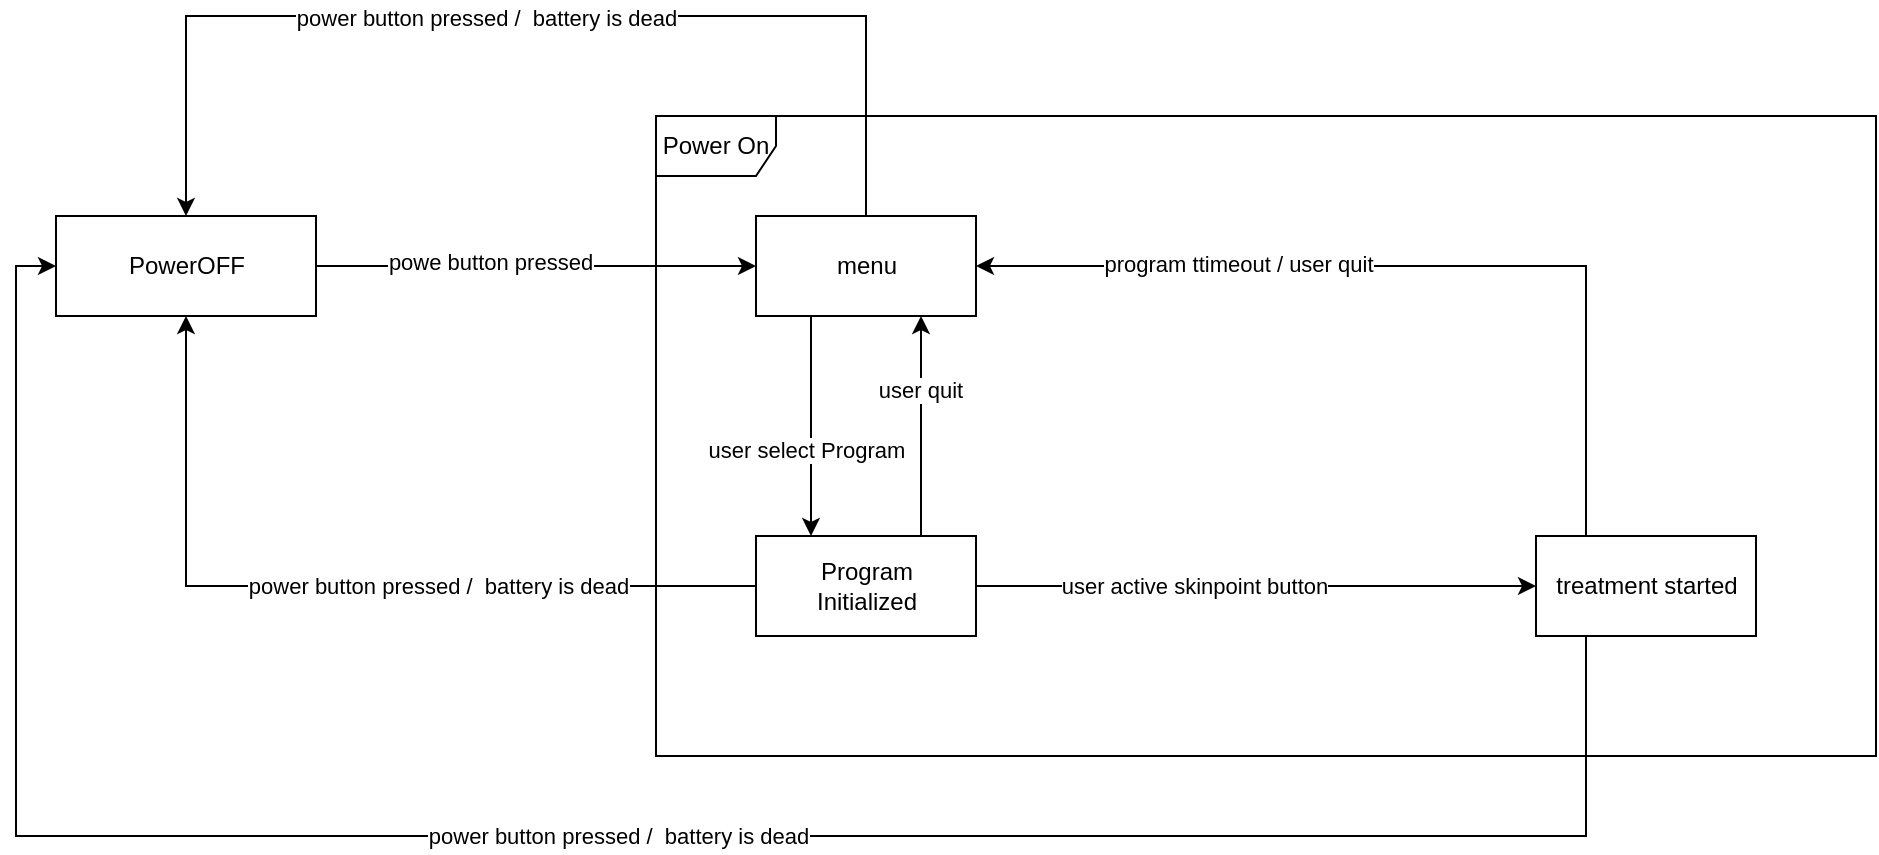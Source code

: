 <mxfile version="14.4.3" type="github"><diagram id="_076c9fMJVTei92Ytuho" name="Page-1"><mxGraphModel dx="2272" dy="762" grid="1" gridSize="10" guides="1" tooltips="1" connect="1" arrows="1" fold="1" page="1" pageScale="1" pageWidth="850" pageHeight="1100" math="0" shadow="0"><root><mxCell id="0"/><mxCell id="1" parent="0"/><mxCell id="VeWhwkaKPU7mNa02MyYt-22" style="edgeStyle=orthogonalEdgeStyle;rounded=0;orthogonalLoop=1;jettySize=auto;html=1;exitX=1;exitY=0.5;exitDx=0;exitDy=0;entryX=0;entryY=0.5;entryDx=0;entryDy=0;fontFamily=Helvetica;" edge="1" parent="1" source="VeWhwkaKPU7mNa02MyYt-1" target="VeWhwkaKPU7mNa02MyYt-4"><mxGeometry relative="1" as="geometry"/></mxCell><mxCell id="VeWhwkaKPU7mNa02MyYt-23" value="powe button pressed" style="edgeLabel;html=1;align=center;verticalAlign=middle;resizable=0;points=[];fontFamily=Helvetica;" vertex="1" connectable="0" parent="VeWhwkaKPU7mNa02MyYt-22"><mxGeometry x="-0.213" y="2" relative="1" as="geometry"><mxPoint as="offset"/></mxGeometry></mxCell><mxCell id="VeWhwkaKPU7mNa02MyYt-1" value="PowerOFF" style="html=1;" vertex="1" parent="1"><mxGeometry x="-50" y="190" width="130" height="50" as="geometry"/></mxCell><mxCell id="VeWhwkaKPU7mNa02MyYt-9" style="edgeStyle=orthogonalEdgeStyle;rounded=0;orthogonalLoop=1;jettySize=auto;html=1;fontFamily=Helvetica;exitX=0.25;exitY=1;exitDx=0;exitDy=0;entryX=0.25;entryY=0;entryDx=0;entryDy=0;" edge="1" parent="1" source="VeWhwkaKPU7mNa02MyYt-4" target="VeWhwkaKPU7mNa02MyYt-5"><mxGeometry relative="1" as="geometry"/></mxCell><mxCell id="VeWhwkaKPU7mNa02MyYt-16" value="user select Program" style="edgeLabel;html=1;align=center;verticalAlign=middle;resizable=0;points=[];fontFamily=Helvetica;" vertex="1" connectable="0" parent="VeWhwkaKPU7mNa02MyYt-9"><mxGeometry x="0.22" y="-3" relative="1" as="geometry"><mxPoint as="offset"/></mxGeometry></mxCell><mxCell id="VeWhwkaKPU7mNa02MyYt-24" style="edgeStyle=orthogonalEdgeStyle;rounded=0;orthogonalLoop=1;jettySize=auto;html=1;entryX=0.5;entryY=0;entryDx=0;entryDy=0;fontFamily=Helvetica;" edge="1" parent="1" source="VeWhwkaKPU7mNa02MyYt-4" target="VeWhwkaKPU7mNa02MyYt-1"><mxGeometry relative="1" as="geometry"><Array as="points"><mxPoint x="355" y="90"/><mxPoint x="15" y="90"/></Array></mxGeometry></mxCell><mxCell id="VeWhwkaKPU7mNa02MyYt-26" value="power button pressed /&amp;nbsp; battery is dead" style="edgeLabel;html=1;align=center;verticalAlign=middle;resizable=0;points=[];fontFamily=Helvetica;" vertex="1" connectable="0" parent="VeWhwkaKPU7mNa02MyYt-24"><mxGeometry x="0.074" y="1" relative="1" as="geometry"><mxPoint as="offset"/></mxGeometry></mxCell><mxCell id="VeWhwkaKPU7mNa02MyYt-4" value="menu" style="html=1;" vertex="1" parent="1"><mxGeometry x="300" y="190" width="110" height="50" as="geometry"/></mxCell><mxCell id="VeWhwkaKPU7mNa02MyYt-14" style="edgeStyle=orthogonalEdgeStyle;rounded=0;orthogonalLoop=1;jettySize=auto;html=1;fontFamily=Helvetica;" edge="1" parent="1" source="VeWhwkaKPU7mNa02MyYt-5" target="VeWhwkaKPU7mNa02MyYt-12"><mxGeometry relative="1" as="geometry"/></mxCell><mxCell id="VeWhwkaKPU7mNa02MyYt-15" value="user active skinpoint button" style="edgeLabel;html=1;align=center;verticalAlign=middle;resizable=0;points=[];fontFamily=Helvetica;" vertex="1" connectable="0" parent="VeWhwkaKPU7mNa02MyYt-14"><mxGeometry x="-0.22" relative="1" as="geometry"><mxPoint as="offset"/></mxGeometry></mxCell><mxCell id="VeWhwkaKPU7mNa02MyYt-20" style="edgeStyle=orthogonalEdgeStyle;rounded=0;orthogonalLoop=1;jettySize=auto;html=1;exitX=0;exitY=0.5;exitDx=0;exitDy=0;entryX=0.5;entryY=1;entryDx=0;entryDy=0;fontFamily=Helvetica;" edge="1" parent="1" source="VeWhwkaKPU7mNa02MyYt-5" target="VeWhwkaKPU7mNa02MyYt-1"><mxGeometry relative="1" as="geometry"/></mxCell><mxCell id="VeWhwkaKPU7mNa02MyYt-21" value="power button pressed /&amp;nbsp; battery is dead" style="edgeLabel;html=1;align=center;verticalAlign=middle;resizable=0;points=[];fontFamily=Helvetica;" vertex="1" connectable="0" parent="VeWhwkaKPU7mNa02MyYt-20"><mxGeometry x="-0.241" relative="1" as="geometry"><mxPoint as="offset"/></mxGeometry></mxCell><mxCell id="VeWhwkaKPU7mNa02MyYt-30" style="edgeStyle=orthogonalEdgeStyle;rounded=0;orthogonalLoop=1;jettySize=auto;html=1;exitX=0.75;exitY=0;exitDx=0;exitDy=0;entryX=0.75;entryY=1;entryDx=0;entryDy=0;fontFamily=Helvetica;" edge="1" parent="1" source="VeWhwkaKPU7mNa02MyYt-5" target="VeWhwkaKPU7mNa02MyYt-4"><mxGeometry relative="1" as="geometry"/></mxCell><mxCell id="VeWhwkaKPU7mNa02MyYt-31" value="user quit" style="edgeLabel;html=1;align=center;verticalAlign=middle;resizable=0;points=[];fontFamily=Helvetica;" vertex="1" connectable="0" parent="VeWhwkaKPU7mNa02MyYt-30"><mxGeometry x="0.327" y="2" relative="1" as="geometry"><mxPoint x="1" as="offset"/></mxGeometry></mxCell><mxCell id="VeWhwkaKPU7mNa02MyYt-5" value="Program &lt;br&gt;Initialized" style="html=1;" vertex="1" parent="1"><mxGeometry x="300" y="350" width="110" height="50" as="geometry"/></mxCell><mxCell id="VeWhwkaKPU7mNa02MyYt-18" style="edgeStyle=orthogonalEdgeStyle;rounded=0;orthogonalLoop=1;jettySize=auto;html=1;entryX=1;entryY=0.5;entryDx=0;entryDy=0;fontFamily=Helvetica;" edge="1" parent="1" source="VeWhwkaKPU7mNa02MyYt-12" target="VeWhwkaKPU7mNa02MyYt-4"><mxGeometry relative="1" as="geometry"><Array as="points"><mxPoint x="715" y="215"/></Array></mxGeometry></mxCell><mxCell id="VeWhwkaKPU7mNa02MyYt-29" value="program ttimeout / user quit" style="edgeLabel;html=1;align=center;verticalAlign=middle;resizable=0;points=[];fontFamily=Helvetica;" vertex="1" connectable="0" parent="VeWhwkaKPU7mNa02MyYt-18"><mxGeometry x="0.405" y="-1" relative="1" as="geometry"><mxPoint as="offset"/></mxGeometry></mxCell><mxCell id="VeWhwkaKPU7mNa02MyYt-27" style="edgeStyle=orthogonalEdgeStyle;rounded=0;orthogonalLoop=1;jettySize=auto;html=1;exitX=0.5;exitY=1;exitDx=0;exitDy=0;entryX=0;entryY=0.5;entryDx=0;entryDy=0;fontFamily=Helvetica;" edge="1" parent="1" source="VeWhwkaKPU7mNa02MyYt-12" target="VeWhwkaKPU7mNa02MyYt-1"><mxGeometry relative="1" as="geometry"><Array as="points"><mxPoint x="715" y="500"/><mxPoint x="-70" y="500"/><mxPoint x="-70" y="215"/></Array></mxGeometry></mxCell><mxCell id="VeWhwkaKPU7mNa02MyYt-28" value="power button pressed /&amp;nbsp; battery is dead" style="edgeLabel;html=1;align=center;verticalAlign=middle;resizable=0;points=[];fontFamily=Helvetica;" vertex="1" connectable="0" parent="VeWhwkaKPU7mNa02MyYt-27"><mxGeometry x="0.007" relative="1" as="geometry"><mxPoint as="offset"/></mxGeometry></mxCell><mxCell id="VeWhwkaKPU7mNa02MyYt-12" value="treatment started" style="html=1;fontFamily=Helvetica;" vertex="1" parent="1"><mxGeometry x="690" y="350" width="110" height="50" as="geometry"/></mxCell><mxCell id="VeWhwkaKPU7mNa02MyYt-32" value="Power On" style="shape=umlFrame;whiteSpace=wrap;html=1;fontFamily=Helvetica;" vertex="1" parent="1"><mxGeometry x="250" y="140" width="610" height="320" as="geometry"/></mxCell></root></mxGraphModel></diagram></mxfile>
